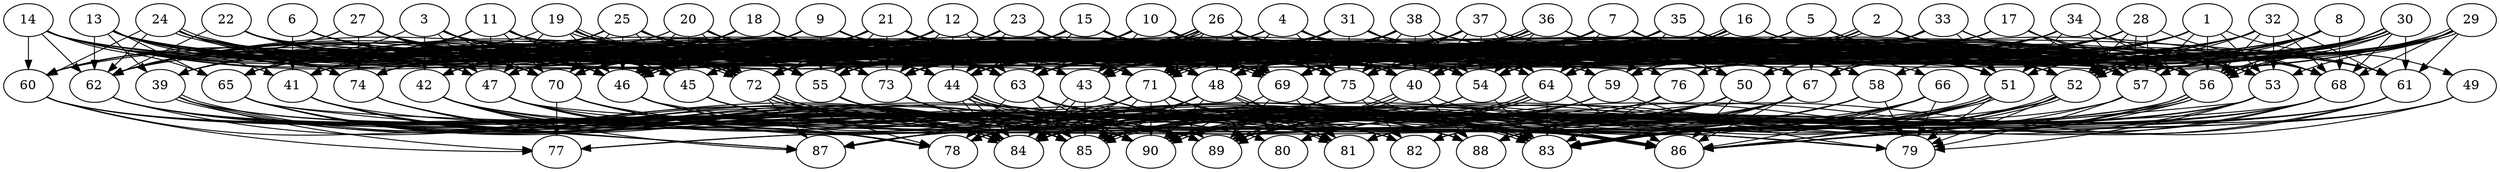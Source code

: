 // DAG automatically generated by daggen at Wed Apr 12 12:23:43 2017
// ./daggen --dot -n 90 --jump=1 --fat=0.8 --regularity=0.6 --density=0.8 
digraph G {
  1 [size="8589934592", alpha="0.02"]
  1 -> 40 [size ="33554432"]
  1 -> 45 [size ="33554432"]
  1 -> 49 [size ="33554432"]
  1 -> 53 [size ="33554432"]
  1 -> 56 [size ="33554432"]
  1 -> 57 [size ="33554432"]
  1 -> 58 [size ="33554432"]
  1 -> 59 [size ="33554432"]
  1 -> 63 [size ="33554432"]
  1 -> 67 [size ="33554432"]
  1 -> 69 [size ="33554432"]
  1 -> 70 [size ="33554432"]
  1 -> 71 [size ="33554432"]
  2 [size="28991029248", alpha="0.04"]
  2 -> 40 [size ="75497472"]
  2 -> 43 [size ="75497472"]
  2 -> 44 [size ="75497472"]
  2 -> 48 [size ="75497472"]
  2 -> 52 [size ="75497472"]
  2 -> 56 [size ="75497472"]
  2 -> 57 [size ="75497472"]
  2 -> 59 [size ="75497472"]
  2 -> 61 [size ="75497472"]
  2 -> 63 [size ="75497472"]
  2 -> 69 [size ="75497472"]
  2 -> 71 [size ="75497472"]
  2 -> 71 [size ="75497472"]
  2 -> 72 [size ="75497472"]
  2 -> 75 [size ="75497472"]
  3 [size="782757789696", alpha="0.08"]
  3 -> 42 [size ="679477248"]
  3 -> 44 [size ="679477248"]
  3 -> 46 [size ="679477248"]
  3 -> 47 [size ="679477248"]
  3 -> 48 [size ="679477248"]
  3 -> 55 [size ="679477248"]
  3 -> 57 [size ="679477248"]
  3 -> 59 [size ="679477248"]
  3 -> 63 [size ="679477248"]
  3 -> 64 [size ="679477248"]
  3 -> 65 [size ="679477248"]
  3 -> 69 [size ="679477248"]
  3 -> 70 [size ="679477248"]
  3 -> 71 [size ="679477248"]
  3 -> 73 [size ="679477248"]
  4 [size="8589934592", alpha="0.04"]
  4 -> 40 [size ="33554432"]
  4 -> 44 [size ="33554432"]
  4 -> 45 [size ="33554432"]
  4 -> 48 [size ="33554432"]
  4 -> 50 [size ="33554432"]
  4 -> 54 [size ="33554432"]
  4 -> 55 [size ="33554432"]
  4 -> 56 [size ="33554432"]
  4 -> 57 [size ="33554432"]
  4 -> 63 [size ="33554432"]
  4 -> 65 [size ="33554432"]
  4 -> 72 [size ="33554432"]
  4 -> 73 [size ="33554432"]
  4 -> 75 [size ="33554432"]
  5 [size="7232024742", alpha="0.11"]
  5 -> 40 [size ="134217728"]
  5 -> 44 [size ="134217728"]
  5 -> 51 [size ="134217728"]
  5 -> 56 [size ="134217728"]
  5 -> 57 [size ="134217728"]
  5 -> 63 [size ="134217728"]
  5 -> 67 [size ="134217728"]
  5 -> 69 [size ="134217728"]
  5 -> 71 [size ="134217728"]
  5 -> 72 [size ="134217728"]
  5 -> 73 [size ="134217728"]
  6 [size="2440599250", alpha="0.06"]
  6 -> 40 [size ="75497472"]
  6 -> 41 [size ="75497472"]
  6 -> 45 [size ="75497472"]
  6 -> 46 [size ="75497472"]
  6 -> 55 [size ="75497472"]
  6 -> 63 [size ="75497472"]
  6 -> 71 [size ="75497472"]
  6 -> 72 [size ="75497472"]
  6 -> 73 [size ="75497472"]
  7 [size="90597763901", alpha="0.08"]
  7 -> 40 [size ="209715200"]
  7 -> 44 [size ="209715200"]
  7 -> 47 [size ="209715200"]
  7 -> 50 [size ="209715200"]
  7 -> 54 [size ="209715200"]
  7 -> 56 [size ="209715200"]
  7 -> 57 [size ="209715200"]
  7 -> 58 [size ="209715200"]
  7 -> 60 [size ="209715200"]
  7 -> 63 [size ="209715200"]
  7 -> 64 [size ="209715200"]
  7 -> 69 [size ="209715200"]
  7 -> 72 [size ="209715200"]
  7 -> 73 [size ="209715200"]
  7 -> 75 [size ="209715200"]
  8 [size="16170621261", alpha="0.02"]
  8 -> 50 [size ="33554432"]
  8 -> 51 [size ="33554432"]
  8 -> 52 [size ="33554432"]
  8 -> 54 [size ="33554432"]
  8 -> 55 [size ="33554432"]
  8 -> 56 [size ="33554432"]
  8 -> 57 [size ="33554432"]
  8 -> 63 [size ="33554432"]
  8 -> 68 [size ="33554432"]
  8 -> 72 [size ="33554432"]
  9 [size="9193719502", alpha="0.11"]
  9 -> 40 [size ="209715200"]
  9 -> 46 [size ="209715200"]
  9 -> 47 [size ="209715200"]
  9 -> 52 [size ="209715200"]
  9 -> 55 [size ="209715200"]
  9 -> 56 [size ="209715200"]
  9 -> 62 [size ="209715200"]
  9 -> 63 [size ="209715200"]
  9 -> 69 [size ="209715200"]
  9 -> 71 [size ="209715200"]
  9 -> 74 [size ="209715200"]
  9 -> 75 [size ="209715200"]
  10 [size="1402308861453", alpha="0.16"]
  10 -> 40 [size ="838860800"]
  10 -> 41 [size ="838860800"]
  10 -> 43 [size ="838860800"]
  10 -> 44 [size ="838860800"]
  10 -> 46 [size ="838860800"]
  10 -> 50 [size ="838860800"]
  10 -> 51 [size ="838860800"]
  10 -> 52 [size ="838860800"]
  10 -> 54 [size ="838860800"]
  10 -> 55 [size ="838860800"]
  10 -> 56 [size ="838860800"]
  10 -> 57 [size ="838860800"]
  10 -> 58 [size ="838860800"]
  10 -> 62 [size ="838860800"]
  10 -> 63 [size ="838860800"]
  10 -> 65 [size ="838860800"]
  10 -> 69 [size ="838860800"]
  10 -> 72 [size ="838860800"]
  10 -> 73 [size ="838860800"]
  10 -> 74 [size ="838860800"]
  10 -> 75 [size ="838860800"]
  11 [size="343606771454", alpha="0.11"]
  11 -> 41 [size ="301989888"]
  11 -> 44 [size ="301989888"]
  11 -> 46 [size ="301989888"]
  11 -> 47 [size ="301989888"]
  11 -> 48 [size ="301989888"]
  11 -> 51 [size ="301989888"]
  11 -> 54 [size ="301989888"]
  11 -> 55 [size ="301989888"]
  11 -> 60 [size ="301989888"]
  11 -> 62 [size ="301989888"]
  11 -> 63 [size ="301989888"]
  11 -> 67 [size ="301989888"]
  11 -> 69 [size ="301989888"]
  11 -> 70 [size ="301989888"]
  11 -> 71 [size ="301989888"]
  11 -> 73 [size ="301989888"]
  11 -> 75 [size ="301989888"]
  11 -> 76 [size ="301989888"]
  12 [size="31407257706", alpha="0.03"]
  12 -> 39 [size ="838860800"]
  12 -> 40 [size ="838860800"]
  12 -> 41 [size ="838860800"]
  12 -> 44 [size ="838860800"]
  12 -> 46 [size ="838860800"]
  12 -> 52 [size ="838860800"]
  12 -> 54 [size ="838860800"]
  12 -> 55 [size ="838860800"]
  12 -> 56 [size ="838860800"]
  12 -> 57 [size ="838860800"]
  12 -> 62 [size ="838860800"]
  12 -> 63 [size ="838860800"]
  12 -> 67 [size ="838860800"]
  12 -> 69 [size ="838860800"]
  12 -> 70 [size ="838860800"]
  12 -> 72 [size ="838860800"]
  12 -> 73 [size ="838860800"]
  12 -> 75 [size ="838860800"]
  13 [size="2824451866", alpha="0.11"]
  13 -> 39 [size ="209715200"]
  13 -> 41 [size ="209715200"]
  13 -> 43 [size ="209715200"]
  13 -> 44 [size ="209715200"]
  13 -> 45 [size ="209715200"]
  13 -> 46 [size ="209715200"]
  13 -> 50 [size ="209715200"]
  13 -> 52 [size ="209715200"]
  13 -> 54 [size ="209715200"]
  13 -> 55 [size ="209715200"]
  13 -> 62 [size ="209715200"]
  13 -> 63 [size ="209715200"]
  13 -> 64 [size ="209715200"]
  13 -> 65 [size ="209715200"]
  13 -> 70 [size ="209715200"]
  13 -> 71 [size ="209715200"]
  13 -> 72 [size ="209715200"]
  13 -> 74 [size ="209715200"]
  14 [size="12241298241", alpha="0.19"]
  14 -> 40 [size ="301989888"]
  14 -> 44 [size ="301989888"]
  14 -> 45 [size ="301989888"]
  14 -> 46 [size ="301989888"]
  14 -> 47 [size ="301989888"]
  14 -> 54 [size ="301989888"]
  14 -> 55 [size ="301989888"]
  14 -> 60 [size ="301989888"]
  14 -> 62 [size ="301989888"]
  14 -> 63 [size ="301989888"]
  14 -> 65 [size ="301989888"]
  14 -> 70 [size ="301989888"]
  14 -> 71 [size ="301989888"]
  14 -> 72 [size ="301989888"]
  14 -> 74 [size ="301989888"]
  15 [size="14926026140", alpha="0.16"]
  15 -> 40 [size ="536870912"]
  15 -> 44 [size ="536870912"]
  15 -> 46 [size ="536870912"]
  15 -> 48 [size ="536870912"]
  15 -> 54 [size ="536870912"]
  15 -> 55 [size ="536870912"]
  15 -> 56 [size ="536870912"]
  15 -> 57 [size ="536870912"]
  15 -> 62 [size ="536870912"]
  15 -> 63 [size ="536870912"]
  15 -> 64 [size ="536870912"]
  15 -> 65 [size ="536870912"]
  15 -> 67 [size ="536870912"]
  15 -> 72 [size ="536870912"]
  15 -> 73 [size ="536870912"]
  16 [size="671989845225", alpha="0.00"]
  16 -> 40 [size ="411041792"]
  16 -> 46 [size ="411041792"]
  16 -> 46 [size ="411041792"]
  16 -> 48 [size ="411041792"]
  16 -> 51 [size ="411041792"]
  16 -> 52 [size ="411041792"]
  16 -> 55 [size ="411041792"]
  16 -> 56 [size ="411041792"]
  16 -> 57 [size ="411041792"]
  16 -> 59 [size ="411041792"]
  16 -> 63 [size ="411041792"]
  16 -> 68 [size ="411041792"]
  16 -> 71 [size ="411041792"]
  16 -> 72 [size ="411041792"]
  16 -> 74 [size ="411041792"]
  17 [size="5823479835", alpha="0.11"]
  17 -> 44 [size ="411041792"]
  17 -> 54 [size ="411041792"]
  17 -> 55 [size ="411041792"]
  17 -> 56 [size ="411041792"]
  17 -> 57 [size ="411041792"]
  17 -> 59 [size ="411041792"]
  17 -> 68 [size ="411041792"]
  17 -> 69 [size ="411041792"]
  17 -> 74 [size ="411041792"]
  18 [size="893241597", alpha="0.11"]
  18 -> 39 [size ="33554432"]
  18 -> 46 [size ="33554432"]
  18 -> 48 [size ="33554432"]
  18 -> 52 [size ="33554432"]
  18 -> 54 [size ="33554432"]
  18 -> 57 [size ="33554432"]
  18 -> 59 [size ="33554432"]
  18 -> 63 [size ="33554432"]
  18 -> 65 [size ="33554432"]
  18 -> 69 [size ="33554432"]
  18 -> 70 [size ="33554432"]
  18 -> 74 [size ="33554432"]
  19 [size="32941256453", alpha="0.18"]
  19 -> 44 [size ="838860800"]
  19 -> 45 [size ="838860800"]
  19 -> 46 [size ="838860800"]
  19 -> 47 [size ="838860800"]
  19 -> 53 [size ="838860800"]
  19 -> 59 [size ="838860800"]
  19 -> 62 [size ="838860800"]
  19 -> 63 [size ="838860800"]
  19 -> 69 [size ="838860800"]
  19 -> 69 [size ="838860800"]
  19 -> 71 [size ="838860800"]
  19 -> 72 [size ="838860800"]
  20 [size="2014181153", alpha="0.09"]
  20 -> 39 [size ="33554432"]
  20 -> 45 [size ="33554432"]
  20 -> 46 [size ="33554432"]
  20 -> 55 [size ="33554432"]
  20 -> 57 [size ="33554432"]
  20 -> 58 [size ="33554432"]
  20 -> 59 [size ="33554432"]
  20 -> 62 [size ="33554432"]
  20 -> 63 [size ="33554432"]
  20 -> 69 [size ="33554432"]
  20 -> 71 [size ="33554432"]
  20 -> 72 [size ="33554432"]
  20 -> 75 [size ="33554432"]
  21 [size="1685068197", alpha="0.11"]
  21 -> 40 [size ="33554432"]
  21 -> 41 [size ="33554432"]
  21 -> 46 [size ="33554432"]
  21 -> 48 [size ="33554432"]
  21 -> 51 [size ="33554432"]
  21 -> 54 [size ="33554432"]
  21 -> 55 [size ="33554432"]
  21 -> 56 [size ="33554432"]
  21 -> 57 [size ="33554432"]
  21 -> 62 [size ="33554432"]
  21 -> 63 [size ="33554432"]
  21 -> 69 [size ="33554432"]
  21 -> 70 [size ="33554432"]
  21 -> 71 [size ="33554432"]
  21 -> 72 [size ="33554432"]
  21 -> 73 [size ="33554432"]
  21 -> 74 [size ="33554432"]
  21 -> 75 [size ="33554432"]
  22 [size="297039782417", alpha="0.02"]
  22 -> 44 [size ="209715200"]
  22 -> 45 [size ="209715200"]
  22 -> 46 [size ="209715200"]
  22 -> 47 [size ="209715200"]
  22 -> 53 [size ="209715200"]
  22 -> 54 [size ="209715200"]
  22 -> 55 [size ="209715200"]
  22 -> 62 [size ="209715200"]
  22 -> 63 [size ="209715200"]
  22 -> 70 [size ="209715200"]
  22 -> 71 [size ="209715200"]
  22 -> 72 [size ="209715200"]
  22 -> 73 [size ="209715200"]
  23 [size="7335999098", alpha="0.17"]
  23 -> 40 [size ="134217728"]
  23 -> 44 [size ="134217728"]
  23 -> 45 [size ="134217728"]
  23 -> 46 [size ="134217728"]
  23 -> 47 [size ="134217728"]
  23 -> 52 [size ="134217728"]
  23 -> 55 [size ="134217728"]
  23 -> 57 [size ="134217728"]
  23 -> 59 [size ="134217728"]
  23 -> 68 [size ="134217728"]
  23 -> 69 [size ="134217728"]
  23 -> 70 [size ="134217728"]
  23 -> 71 [size ="134217728"]
  23 -> 72 [size ="134217728"]
  23 -> 73 [size ="134217728"]
  23 -> 75 [size ="134217728"]
  24 [size="782757789696", alpha="0.09"]
  24 -> 40 [size ="679477248"]
  24 -> 43 [size ="679477248"]
  24 -> 44 [size ="679477248"]
  24 -> 46 [size ="679477248"]
  24 -> 47 [size ="679477248"]
  24 -> 48 [size ="679477248"]
  24 -> 52 [size ="679477248"]
  24 -> 55 [size ="679477248"]
  24 -> 60 [size ="679477248"]
  24 -> 62 [size ="679477248"]
  24 -> 63 [size ="679477248"]
  24 -> 69 [size ="679477248"]
  24 -> 72 [size ="679477248"]
  24 -> 72 [size ="679477248"]
  24 -> 74 [size ="679477248"]
  25 [size="713700817157", alpha="0.00"]
  25 -> 40 [size ="838860800"]
  25 -> 42 [size ="838860800"]
  25 -> 43 [size ="838860800"]
  25 -> 44 [size ="838860800"]
  25 -> 45 [size ="838860800"]
  25 -> 46 [size ="838860800"]
  25 -> 48 [size ="838860800"]
  25 -> 51 [size ="838860800"]
  25 -> 52 [size ="838860800"]
  25 -> 55 [size ="838860800"]
  25 -> 60 [size ="838860800"]
  25 -> 61 [size ="838860800"]
  25 -> 63 [size ="838860800"]
  25 -> 67 [size ="838860800"]
  25 -> 70 [size ="838860800"]
  25 -> 71 [size ="838860800"]
  25 -> 72 [size ="838860800"]
  25 -> 74 [size ="838860800"]
  26 [size="549755813888", alpha="0.15"]
  26 -> 40 [size ="536870912"]
  26 -> 43 [size ="536870912"]
  26 -> 43 [size ="536870912"]
  26 -> 44 [size ="536870912"]
  26 -> 46 [size ="536870912"]
  26 -> 46 [size ="536870912"]
  26 -> 48 [size ="536870912"]
  26 -> 51 [size ="536870912"]
  26 -> 52 [size ="536870912"]
  26 -> 55 [size ="536870912"]
  26 -> 57 [size ="536870912"]
  26 -> 63 [size ="536870912"]
  26 -> 67 [size ="536870912"]
  26 -> 69 [size ="536870912"]
  26 -> 70 [size ="536870912"]
  26 -> 71 [size ="536870912"]
  26 -> 72 [size ="536870912"]
  26 -> 73 [size ="536870912"]
  26 -> 75 [size ="536870912"]
  27 [size="1101131813049", alpha="0.01"]
  27 -> 44 [size ="838860800"]
  27 -> 46 [size ="838860800"]
  27 -> 51 [size ="838860800"]
  27 -> 52 [size ="838860800"]
  27 -> 55 [size ="838860800"]
  27 -> 57 [size ="838860800"]
  27 -> 60 [size ="838860800"]
  27 -> 62 [size ="838860800"]
  27 -> 63 [size ="838860800"]
  27 -> 69 [size ="838860800"]
  27 -> 70 [size ="838860800"]
  27 -> 71 [size ="838860800"]
  27 -> 72 [size ="838860800"]
  27 -> 73 [size ="838860800"]
  27 -> 74 [size ="838860800"]
  27 -> 75 [size ="838860800"]
  28 [size="368293445632", alpha="0.14"]
  28 -> 46 [size ="411041792"]
  28 -> 47 [size ="411041792"]
  28 -> 50 [size ="411041792"]
  28 -> 52 [size ="411041792"]
  28 -> 57 [size ="411041792"]
  28 -> 57 [size ="411041792"]
  28 -> 63 [size ="411041792"]
  28 -> 67 [size ="411041792"]
  28 -> 68 [size ="411041792"]
  28 -> 73 [size ="411041792"]
  28 -> 75 [size ="411041792"]
  28 -> 76 [size ="411041792"]
  29 [size="10181969605", alpha="0.16"]
  29 -> 48 [size ="301989888"]
  29 -> 51 [size ="301989888"]
  29 -> 52 [size ="301989888"]
  29 -> 52 [size ="301989888"]
  29 -> 53 [size ="301989888"]
  29 -> 54 [size ="301989888"]
  29 -> 56 [size ="301989888"]
  29 -> 57 [size ="301989888"]
  29 -> 58 [size ="301989888"]
  29 -> 61 [size ="301989888"]
  29 -> 63 [size ="301989888"]
  29 -> 64 [size ="301989888"]
  29 -> 68 [size ="301989888"]
  29 -> 71 [size ="301989888"]
  29 -> 72 [size ="301989888"]
  29 -> 73 [size ="301989888"]
  30 [size="10329889217", alpha="0.12"]
  30 -> 40 [size ="209715200"]
  30 -> 52 [size ="209715200"]
  30 -> 52 [size ="209715200"]
  30 -> 54 [size ="209715200"]
  30 -> 55 [size ="209715200"]
  30 -> 56 [size ="209715200"]
  30 -> 56 [size ="209715200"]
  30 -> 57 [size ="209715200"]
  30 -> 59 [size ="209715200"]
  30 -> 61 [size ="209715200"]
  30 -> 63 [size ="209715200"]
  30 -> 67 [size ="209715200"]
  30 -> 68 [size ="209715200"]
  30 -> 69 [size ="209715200"]
  30 -> 71 [size ="209715200"]
  30 -> 72 [size ="209715200"]
  30 -> 75 [size ="209715200"]
  31 [size="21954241401", alpha="0.08"]
  31 -> 39 [size ="411041792"]
  31 -> 41 [size ="411041792"]
  31 -> 43 [size ="411041792"]
  31 -> 46 [size ="411041792"]
  31 -> 47 [size ="411041792"]
  31 -> 48 [size ="411041792"]
  31 -> 51 [size ="411041792"]
  31 -> 54 [size ="411041792"]
  31 -> 55 [size ="411041792"]
  31 -> 56 [size ="411041792"]
  31 -> 57 [size ="411041792"]
  31 -> 61 [size ="411041792"]
  31 -> 68 [size ="411041792"]
  31 -> 71 [size ="411041792"]
  31 -> 74 [size ="411041792"]
  31 -> 75 [size ="411041792"]
  32 [size="245395905971", alpha="0.11"]
  32 -> 40 [size ="411041792"]
  32 -> 43 [size ="411041792"]
  32 -> 46 [size ="411041792"]
  32 -> 48 [size ="411041792"]
  32 -> 52 [size ="411041792"]
  32 -> 53 [size ="411041792"]
  32 -> 54 [size ="411041792"]
  32 -> 55 [size ="411041792"]
  32 -> 56 [size ="411041792"]
  32 -> 59 [size ="411041792"]
  32 -> 61 [size ="411041792"]
  32 -> 68 [size ="411041792"]
  32 -> 75 [size ="411041792"]
  33 [size="809282981156", alpha="0.09"]
  33 -> 42 [size ="536870912"]
  33 -> 44 [size ="536870912"]
  33 -> 51 [size ="536870912"]
  33 -> 54 [size ="536870912"]
  33 -> 55 [size ="536870912"]
  33 -> 56 [size ="536870912"]
  33 -> 57 [size ="536870912"]
  33 -> 67 [size ="536870912"]
  34 [size="59655974304", alpha="0.05"]
  34 -> 40 [size ="134217728"]
  34 -> 44 [size ="134217728"]
  34 -> 45 [size ="134217728"]
  34 -> 50 [size ="134217728"]
  34 -> 51 [size ="134217728"]
  34 -> 53 [size ="134217728"]
  34 -> 54 [size ="134217728"]
  34 -> 56 [size ="134217728"]
  34 -> 57 [size ="134217728"]
  34 -> 59 [size ="134217728"]
  34 -> 63 [size ="134217728"]
  34 -> 64 [size ="134217728"]
  34 -> 69 [size ="134217728"]
  34 -> 71 [size ="134217728"]
  34 -> 76 [size ="134217728"]
  35 [size="1287602037689", alpha="0.12"]
  35 -> 40 [size ="838860800"]
  35 -> 44 [size ="838860800"]
  35 -> 45 [size ="838860800"]
  35 -> 46 [size ="838860800"]
  35 -> 51 [size ="838860800"]
  35 -> 53 [size ="838860800"]
  35 -> 54 [size ="838860800"]
  35 -> 56 [size ="838860800"]
  35 -> 57 [size ="838860800"]
  35 -> 59 [size ="838860800"]
  35 -> 63 [size ="838860800"]
  35 -> 64 [size ="838860800"]
  35 -> 65 [size ="838860800"]
  35 -> 69 [size ="838860800"]
  35 -> 70 [size ="838860800"]
  35 -> 71 [size ="838860800"]
  35 -> 75 [size ="838860800"]
  36 [size="20245903801", alpha="0.02"]
  36 -> 40 [size ="411041792"]
  36 -> 44 [size ="411041792"]
  36 -> 46 [size ="411041792"]
  36 -> 46 [size ="411041792"]
  36 -> 48 [size ="411041792"]
  36 -> 51 [size ="411041792"]
  36 -> 53 [size ="411041792"]
  36 -> 54 [size ="411041792"]
  36 -> 56 [size ="411041792"]
  36 -> 66 [size ="411041792"]
  36 -> 69 [size ="411041792"]
  36 -> 71 [size ="411041792"]
  36 -> 72 [size ="411041792"]
  36 -> 74 [size ="411041792"]
  36 -> 75 [size ="411041792"]
  37 [size="2865025889", alpha="0.11"]
  37 -> 40 [size ="75497472"]
  37 -> 43 [size ="75497472"]
  37 -> 44 [size ="75497472"]
  37 -> 45 [size ="75497472"]
  37 -> 48 [size ="75497472"]
  37 -> 51 [size ="75497472"]
  37 -> 52 [size ="75497472"]
  37 -> 54 [size ="75497472"]
  37 -> 55 [size ="75497472"]
  37 -> 56 [size ="75497472"]
  37 -> 64 [size ="75497472"]
  37 -> 69 [size ="75497472"]
  37 -> 70 [size ="75497472"]
  37 -> 71 [size ="75497472"]
  37 -> 74 [size ="75497472"]
  37 -> 75 [size ="75497472"]
  38 [size="173569116444", alpha="0.17"]
  38 -> 40 [size ="134217728"]
  38 -> 43 [size ="134217728"]
  38 -> 44 [size ="134217728"]
  38 -> 45 [size ="134217728"]
  38 -> 46 [size ="134217728"]
  38 -> 47 [size ="134217728"]
  38 -> 51 [size ="134217728"]
  38 -> 54 [size ="134217728"]
  38 -> 56 [size ="134217728"]
  38 -> 57 [size ="134217728"]
  38 -> 63 [size ="134217728"]
  38 -> 67 [size ="134217728"]
  38 -> 69 [size ="134217728"]
  38 -> 70 [size ="134217728"]
  38 -> 71 [size ="134217728"]
  38 -> 75 [size ="134217728"]
  39 [size="15652847996", alpha="0.05"]
  39 -> 77 [size ="411041792"]
  39 -> 80 [size ="411041792"]
  39 -> 84 [size ="411041792"]
  39 -> 84 [size ="411041792"]
  39 -> 85 [size ="411041792"]
  39 -> 89 [size ="411041792"]
  40 [size="9551644548", alpha="0.10"]
  40 -> 84 [size ="679477248"]
  40 -> 85 [size ="679477248"]
  40 -> 86 [size ="679477248"]
  40 -> 88 [size ="679477248"]
  40 -> 89 [size ="679477248"]
  40 -> 89 [size ="679477248"]
  41 [size="1081425726", alpha="0.06"]
  41 -> 78 [size ="33554432"]
  41 -> 82 [size ="33554432"]
  41 -> 84 [size ="33554432"]
  41 -> 85 [size ="33554432"]
  41 -> 89 [size ="33554432"]
  41 -> 90 [size ="33554432"]
  42 [size="195742059992", alpha="0.11"]
  42 -> 78 [size ="411041792"]
  42 -> 83 [size ="411041792"]
  42 -> 84 [size ="411041792"]
  42 -> 85 [size ="411041792"]
  42 -> 86 [size ="411041792"]
  42 -> 87 [size ="411041792"]
  43 [size="38764053718", alpha="0.14"]
  43 -> 81 [size ="33554432"]
  43 -> 84 [size ="33554432"]
  43 -> 84 [size ="33554432"]
  43 -> 85 [size ="33554432"]
  43 -> 86 [size ="33554432"]
  44 [size="9507900081", alpha="0.15"]
  44 -> 84 [size ="301989888"]
  44 -> 84 [size ="301989888"]
  44 -> 85 [size ="301989888"]
  44 -> 86 [size ="301989888"]
  44 -> 86 [size ="301989888"]
  44 -> 88 [size ="301989888"]
  45 [size="39739167853", alpha="0.05"]
  45 -> 81 [size ="838860800"]
  45 -> 83 [size ="838860800"]
  45 -> 88 [size ="838860800"]
  45 -> 89 [size ="838860800"]
  45 -> 90 [size ="838860800"]
  46 [size="231928233984", alpha="0.03"]
  46 -> 78 [size ="301989888"]
  46 -> 81 [size ="301989888"]
  46 -> 84 [size ="301989888"]
  46 -> 85 [size ="301989888"]
  46 -> 88 [size ="301989888"]
  46 -> 89 [size ="301989888"]
  46 -> 90 [size ="301989888"]
  47 [size="21200942291", alpha="0.15"]
  47 -> 78 [size ="838860800"]
  47 -> 79 [size ="838860800"]
  47 -> 81 [size ="838860800"]
  47 -> 83 [size ="838860800"]
  47 -> 84 [size ="838860800"]
  47 -> 85 [size ="838860800"]
  47 -> 89 [size ="838860800"]
  48 [size="4697366473", alpha="0.08"]
  48 -> 78 [size ="209715200"]
  48 -> 81 [size ="209715200"]
  48 -> 81 [size ="209715200"]
  48 -> 83 [size ="209715200"]
  48 -> 84 [size ="209715200"]
  48 -> 85 [size ="209715200"]
  48 -> 90 [size ="209715200"]
  49 [size="10762692840", alpha="0.06"]
  49 -> 81 [size ="536870912"]
  49 -> 83 [size ="536870912"]
  49 -> 86 [size ="536870912"]
  49 -> 88 [size ="536870912"]
  50 [size="134217728000", alpha="0.10"]
  50 -> 81 [size ="209715200"]
  50 -> 84 [size ="209715200"]
  50 -> 85 [size ="209715200"]
  50 -> 86 [size ="209715200"]
  50 -> 87 [size ="209715200"]
  50 -> 88 [size ="209715200"]
  50 -> 89 [size ="209715200"]
  50 -> 90 [size ="209715200"]
  51 [size="2131587212", alpha="0.11"]
  51 -> 78 [size ="33554432"]
  51 -> 79 [size ="33554432"]
  51 -> 81 [size ="33554432"]
  51 -> 83 [size ="33554432"]
  51 -> 86 [size ="33554432"]
  51 -> 88 [size ="33554432"]
  51 -> 90 [size ="33554432"]
  51 -> 90 [size ="33554432"]
  52 [size="318239064805", alpha="0.07"]
  52 -> 79 [size ="209715200"]
  52 -> 81 [size ="209715200"]
  52 -> 83 [size ="209715200"]
  52 -> 83 [size ="209715200"]
  52 -> 84 [size ="209715200"]
  52 -> 85 [size ="209715200"]
  52 -> 86 [size ="209715200"]
  52 -> 88 [size ="209715200"]
  52 -> 90 [size ="209715200"]
  53 [size="406111320958", alpha="0.04"]
  53 -> 79 [size ="411041792"]
  53 -> 83 [size ="411041792"]
  53 -> 84 [size ="411041792"]
  53 -> 85 [size ="411041792"]
  53 -> 86 [size ="411041792"]
  53 -> 89 [size ="411041792"]
  53 -> 90 [size ="411041792"]
  54 [size="1002177295922", alpha="0.17"]
  54 -> 78 [size ="838860800"]
  54 -> 83 [size ="838860800"]
  54 -> 84 [size ="838860800"]
  54 -> 85 [size ="838860800"]
  55 [size="42131758928", alpha="0.08"]
  55 -> 79 [size ="838860800"]
  55 -> 81 [size ="838860800"]
  55 -> 83 [size ="838860800"]
  55 -> 84 [size ="838860800"]
  55 -> 85 [size ="838860800"]
  55 -> 86 [size ="838860800"]
  55 -> 89 [size ="838860800"]
  55 -> 90 [size ="838860800"]
  56 [size="8589934592", alpha="0.14"]
  56 -> 80 [size ="33554432"]
  56 -> 83 [size ="33554432"]
  56 -> 83 [size ="33554432"]
  56 -> 85 [size ="33554432"]
  56 -> 85 [size ="33554432"]
  56 -> 86 [size ="33554432"]
  56 -> 89 [size ="33554432"]
  57 [size="1214362602", alpha="0.09"]
  57 -> 79 [size ="33554432"]
  57 -> 85 [size ="33554432"]
  57 -> 89 [size ="33554432"]
  58 [size="549755813888", alpha="0.15"]
  58 -> 78 [size ="536870912"]
  58 -> 79 [size ="536870912"]
  58 -> 80 [size ="536870912"]
  58 -> 84 [size ="536870912"]
  58 -> 85 [size ="536870912"]
  58 -> 88 [size ="536870912"]
  58 -> 89 [size ="536870912"]
  59 [size="9060861290", alpha="0.05"]
  59 -> 79 [size ="679477248"]
  59 -> 85 [size ="679477248"]
  59 -> 87 [size ="679477248"]
  59 -> 89 [size ="679477248"]
  59 -> 90 [size ="679477248"]
  60 [size="1362846343", alpha="0.14"]
  60 -> 77 [size ="33554432"]
  60 -> 80 [size ="33554432"]
  60 -> 85 [size ="33554432"]
  60 -> 87 [size ="33554432"]
  60 -> 89 [size ="33554432"]
  60 -> 90 [size ="33554432"]
  61 [size="1555291376", alpha="0.01"]
  61 -> 81 [size ="75497472"]
  61 -> 82 [size ="75497472"]
  61 -> 83 [size ="75497472"]
  61 -> 86 [size ="75497472"]
  61 -> 89 [size ="75497472"]
  62 [size="372634443969", alpha="0.17"]
  62 -> 78 [size ="679477248"]
  62 -> 81 [size ="679477248"]
  62 -> 83 [size ="679477248"]
  62 -> 85 [size ="679477248"]
  62 -> 89 [size ="679477248"]
  62 -> 90 [size ="679477248"]
  63 [size="798233899588", alpha="0.20"]
  63 -> 78 [size ="838860800"]
  63 -> 79 [size ="838860800"]
  63 -> 81 [size ="838860800"]
  63 -> 82 [size ="838860800"]
  63 -> 83 [size ="838860800"]
  63 -> 85 [size ="838860800"]
  63 -> 90 [size ="838860800"]
  64 [size="68719476736", alpha="0.07"]
  64 -> 78 [size ="134217728"]
  64 -> 83 [size ="134217728"]
  64 -> 85 [size ="134217728"]
  64 -> 86 [size ="134217728"]
  64 -> 89 [size ="134217728"]
  64 -> 90 [size ="134217728"]
  64 -> 90 [size ="134217728"]
  65 [size="231928233984", alpha="0.05"]
  65 -> 78 [size ="301989888"]
  65 -> 84 [size ="301989888"]
  65 -> 85 [size ="301989888"]
  65 -> 86 [size ="301989888"]
  65 -> 87 [size ="301989888"]
  65 -> 89 [size ="301989888"]
  65 -> 90 [size ="301989888"]
  66 [size="519350602341", alpha="0.09"]
  66 -> 78 [size ="411041792"]
  66 -> 79 [size ="411041792"]
  66 -> 81 [size ="411041792"]
  66 -> 82 [size ="411041792"]
  66 -> 83 [size ="411041792"]
  66 -> 85 [size ="411041792"]
  66 -> 86 [size ="411041792"]
  66 -> 87 [size ="411041792"]
  66 -> 90 [size ="411041792"]
  67 [size="782757789696", alpha="0.18"]
  67 -> 77 [size ="679477248"]
  67 -> 80 [size ="679477248"]
  67 -> 81 [size ="679477248"]
  67 -> 82 [size ="679477248"]
  67 -> 83 [size ="679477248"]
  67 -> 84 [size ="679477248"]
  67 -> 86 [size ="679477248"]
  67 -> 89 [size ="679477248"]
  67 -> 90 [size ="679477248"]
  68 [size="1073741824000", alpha="0.01"]
  68 -> 77 [size ="838860800"]
  68 -> 81 [size ="838860800"]
  68 -> 83 [size ="838860800"]
  68 -> 84 [size ="838860800"]
  68 -> 86 [size ="838860800"]
  68 -> 89 [size ="838860800"]
  69 [size="368293445632", alpha="0.09"]
  69 -> 81 [size ="411041792"]
  69 -> 83 [size ="411041792"]
  69 -> 89 [size ="411041792"]
  69 -> 90 [size ="411041792"]
  70 [size="34302224226", alpha="0.14"]
  70 -> 77 [size ="536870912"]
  70 -> 81 [size ="536870912"]
  70 -> 83 [size ="536870912"]
  70 -> 84 [size ="536870912"]
  70 -> 86 [size ="536870912"]
  70 -> 88 [size ="536870912"]
  70 -> 89 [size ="536870912"]
  70 -> 90 [size ="536870912"]
  71 [size="11275560389", alpha="0.16"]
  71 -> 78 [size ="301989888"]
  71 -> 81 [size ="301989888"]
  71 -> 83 [size ="301989888"]
  71 -> 84 [size ="301989888"]
  71 -> 85 [size ="301989888"]
  71 -> 86 [size ="301989888"]
  71 -> 87 [size ="301989888"]
  71 -> 88 [size ="301989888"]
  71 -> 89 [size ="301989888"]
  71 -> 90 [size ="301989888"]
  72 [size="368293445632", alpha="0.02"]
  72 -> 78 [size ="411041792"]
  72 -> 83 [size ="411041792"]
  72 -> 83 [size ="411041792"]
  72 -> 84 [size ="411041792"]
  72 -> 85 [size ="411041792"]
  72 -> 87 [size ="411041792"]
  73 [size="46922337660", alpha="0.13"]
  73 -> 82 [size ="33554432"]
  73 -> 85 [size ="33554432"]
  74 [size="549755813888", alpha="0.11"]
  74 -> 78 [size ="536870912"]
  74 -> 84 [size ="536870912"]
  74 -> 85 [size ="536870912"]
  75 [size="28442110652", alpha="0.12"]
  75 -> 82 [size ="536870912"]
  75 -> 83 [size ="536870912"]
  75 -> 84 [size ="536870912"]
  75 -> 89 [size ="536870912"]
  76 [size="797301804", alpha="0.14"]
  76 -> 78 [size ="75497472"]
  76 -> 80 [size ="75497472"]
  76 -> 83 [size ="75497472"]
  76 -> 84 [size ="75497472"]
  77 [size="14354447344", alpha="0.05"]
  78 [size="17290886484", alpha="0.04"]
  79 [size="1073741824000", alpha="0.10"]
  80 [size="630600538", alpha="0.03"]
  81 [size="108110929916", alpha="0.18"]
  82 [size="68719476736", alpha="0.00"]
  83 [size="836485114660", alpha="0.17"]
  84 [size="468177811091", alpha="0.10"]
  85 [size="1055704629905", alpha="0.13"]
  86 [size="85150361179", alpha="0.02"]
  87 [size="134217728000", alpha="0.09"]
  88 [size="8589934592", alpha="0.05"]
  89 [size="2286922972", alpha="0.10"]
  90 [size="137962983924", alpha="0.01"]
}
